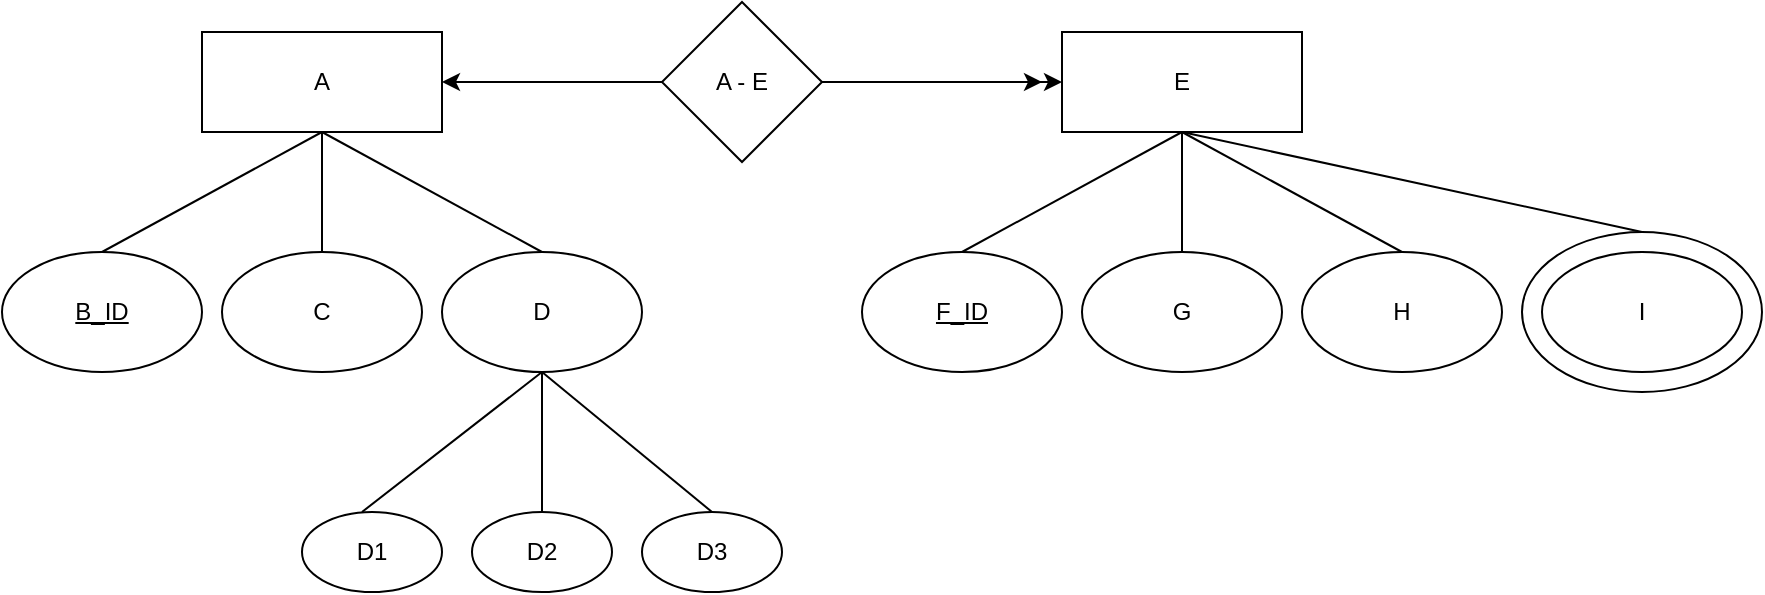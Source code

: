 <mxfile version="26.0.16">
  <diagram name="1 oldal" id="LLAu9bjbG2GzJDZKNhX8">
    <mxGraphModel dx="1034" dy="457" grid="1" gridSize="10" guides="1" tooltips="1" connect="1" arrows="1" fold="1" page="1" pageScale="1" pageWidth="827" pageHeight="1169" math="0" shadow="0">
      <root>
        <mxCell id="0" />
        <mxCell id="1" parent="0" />
        <mxCell id="81zufjYBg58Ni_qmDFQW-52" value="" style="ellipse;whiteSpace=wrap;html=1;" vertex="1" parent="1">
          <mxGeometry x="830" y="310" width="120" height="80" as="geometry" />
        </mxCell>
        <mxCell id="81zufjYBg58Ni_qmDFQW-1" value="A" style="rounded=0;whiteSpace=wrap;html=1;" vertex="1" parent="1">
          <mxGeometry x="170" y="210" width="120" height="50" as="geometry" />
        </mxCell>
        <mxCell id="81zufjYBg58Ni_qmDFQW-3" value="&lt;u&gt;B_ID&lt;/u&gt;" style="ellipse;whiteSpace=wrap;html=1;" vertex="1" parent="1">
          <mxGeometry x="70" y="320" width="100" height="60" as="geometry" />
        </mxCell>
        <mxCell id="81zufjYBg58Ni_qmDFQW-5" value="C" style="ellipse;whiteSpace=wrap;html=1;" vertex="1" parent="1">
          <mxGeometry x="180" y="320" width="100" height="60" as="geometry" />
        </mxCell>
        <mxCell id="81zufjYBg58Ni_qmDFQW-7" value="D" style="ellipse;whiteSpace=wrap;html=1;" vertex="1" parent="1">
          <mxGeometry x="290" y="320" width="100" height="60" as="geometry" />
        </mxCell>
        <mxCell id="81zufjYBg58Ni_qmDFQW-9" value="D1" style="ellipse;whiteSpace=wrap;html=1;" vertex="1" parent="1">
          <mxGeometry x="220" y="450" width="70" height="40" as="geometry" />
        </mxCell>
        <mxCell id="81zufjYBg58Ni_qmDFQW-10" value="D2" style="ellipse;whiteSpace=wrap;html=1;" vertex="1" parent="1">
          <mxGeometry x="305" y="450" width="70" height="40" as="geometry" />
        </mxCell>
        <mxCell id="81zufjYBg58Ni_qmDFQW-11" value="D3" style="ellipse;whiteSpace=wrap;html=1;" vertex="1" parent="1">
          <mxGeometry x="390" y="450" width="70" height="40" as="geometry" />
        </mxCell>
        <mxCell id="81zufjYBg58Ni_qmDFQW-29" style="edgeStyle=orthogonalEdgeStyle;rounded=0;orthogonalLoop=1;jettySize=auto;html=1;entryX=0.5;entryY=0;entryDx=0;entryDy=0;strokeColor=none;" edge="1" parent="1" source="81zufjYBg58Ni_qmDFQW-18" target="81zufjYBg58Ni_qmDFQW-28">
          <mxGeometry relative="1" as="geometry" />
        </mxCell>
        <mxCell id="81zufjYBg58Ni_qmDFQW-18" value="E" style="rounded=0;whiteSpace=wrap;html=1;" vertex="1" parent="1">
          <mxGeometry x="600" y="210" width="120" height="50" as="geometry" />
        </mxCell>
        <mxCell id="81zufjYBg58Ni_qmDFQW-19" value="&lt;u&gt;F_ID&lt;/u&gt;" style="ellipse;whiteSpace=wrap;html=1;" vertex="1" parent="1">
          <mxGeometry x="500" y="320" width="100" height="60" as="geometry" />
        </mxCell>
        <mxCell id="81zufjYBg58Ni_qmDFQW-20" value="G" style="ellipse;whiteSpace=wrap;html=1;" vertex="1" parent="1">
          <mxGeometry x="610" y="320" width="100" height="60" as="geometry" />
        </mxCell>
        <mxCell id="81zufjYBg58Ni_qmDFQW-24" value="H" style="ellipse;whiteSpace=wrap;html=1;" vertex="1" parent="1">
          <mxGeometry x="720" y="320" width="100" height="60" as="geometry" />
        </mxCell>
        <mxCell id="81zufjYBg58Ni_qmDFQW-28" value="I" style="ellipse;whiteSpace=wrap;html=1;" vertex="1" parent="1">
          <mxGeometry x="840" y="320" width="100" height="60" as="geometry" />
        </mxCell>
        <mxCell id="81zufjYBg58Ni_qmDFQW-39" style="edgeStyle=orthogonalEdgeStyle;rounded=0;orthogonalLoop=1;jettySize=auto;html=1;entryX=0;entryY=0.5;entryDx=0;entryDy=0;" edge="1" parent="1" source="81zufjYBg58Ni_qmDFQW-37" target="81zufjYBg58Ni_qmDFQW-18">
          <mxGeometry relative="1" as="geometry" />
        </mxCell>
        <mxCell id="81zufjYBg58Ni_qmDFQW-41" style="edgeStyle=orthogonalEdgeStyle;rounded=0;orthogonalLoop=1;jettySize=auto;html=1;" edge="1" parent="1" source="81zufjYBg58Ni_qmDFQW-37">
          <mxGeometry relative="1" as="geometry">
            <mxPoint x="590" y="235" as="targetPoint" />
          </mxGeometry>
        </mxCell>
        <mxCell id="81zufjYBg58Ni_qmDFQW-37" value="A - E" style="rhombus;whiteSpace=wrap;html=1;" vertex="1" parent="1">
          <mxGeometry x="400" y="195" width="80" height="80" as="geometry" />
        </mxCell>
        <mxCell id="81zufjYBg58Ni_qmDFQW-38" style="edgeStyle=orthogonalEdgeStyle;rounded=0;orthogonalLoop=1;jettySize=auto;html=1;entryX=1;entryY=0.5;entryDx=0;entryDy=0;" edge="1" parent="1" source="81zufjYBg58Ni_qmDFQW-37" target="81zufjYBg58Ni_qmDFQW-1">
          <mxGeometry relative="1" as="geometry" />
        </mxCell>
        <mxCell id="81zufjYBg58Ni_qmDFQW-42" value="" style="endArrow=none;html=1;rounded=0;exitX=0.5;exitY=0;exitDx=0;exitDy=0;entryX=0.5;entryY=1;entryDx=0;entryDy=0;" edge="1" parent="1" source="81zufjYBg58Ni_qmDFQW-3" target="81zufjYBg58Ni_qmDFQW-1">
          <mxGeometry width="50" height="50" relative="1" as="geometry">
            <mxPoint x="220" y="310" as="sourcePoint" />
            <mxPoint x="270" y="260" as="targetPoint" />
          </mxGeometry>
        </mxCell>
        <mxCell id="81zufjYBg58Ni_qmDFQW-44" value="" style="endArrow=none;html=1;rounded=0;exitX=0.5;exitY=0;exitDx=0;exitDy=0;entryX=0.5;entryY=1;entryDx=0;entryDy=0;" edge="1" parent="1" source="81zufjYBg58Ni_qmDFQW-5" target="81zufjYBg58Ni_qmDFQW-1">
          <mxGeometry width="50" height="50" relative="1" as="geometry">
            <mxPoint x="460" y="350" as="sourcePoint" />
            <mxPoint x="510" y="300" as="targetPoint" />
          </mxGeometry>
        </mxCell>
        <mxCell id="81zufjYBg58Ni_qmDFQW-45" value="" style="endArrow=none;html=1;rounded=0;entryX=0.5;entryY=1;entryDx=0;entryDy=0;exitX=0.5;exitY=0;exitDx=0;exitDy=0;" edge="1" parent="1" source="81zufjYBg58Ni_qmDFQW-7" target="81zufjYBg58Ni_qmDFQW-1">
          <mxGeometry width="50" height="50" relative="1" as="geometry">
            <mxPoint x="290" y="320" as="sourcePoint" />
            <mxPoint x="340" y="270" as="targetPoint" />
          </mxGeometry>
        </mxCell>
        <mxCell id="81zufjYBg58Ni_qmDFQW-49" value="" style="endArrow=none;html=1;rounded=0;entryX=0.5;entryY=1;entryDx=0;entryDy=0;" edge="1" parent="1" target="81zufjYBg58Ni_qmDFQW-7">
          <mxGeometry width="50" height="50" relative="1" as="geometry">
            <mxPoint x="250" y="450" as="sourcePoint" />
            <mxPoint x="300" y="400" as="targetPoint" />
          </mxGeometry>
        </mxCell>
        <mxCell id="81zufjYBg58Ni_qmDFQW-50" value="" style="endArrow=none;html=1;rounded=0;entryX=0.5;entryY=1;entryDx=0;entryDy=0;exitX=0.5;exitY=0;exitDx=0;exitDy=0;" edge="1" parent="1" source="81zufjYBg58Ni_qmDFQW-10" target="81zufjYBg58Ni_qmDFQW-7">
          <mxGeometry width="50" height="50" relative="1" as="geometry">
            <mxPoint x="390" y="420" as="sourcePoint" />
            <mxPoint x="440" y="370" as="targetPoint" />
          </mxGeometry>
        </mxCell>
        <mxCell id="81zufjYBg58Ni_qmDFQW-51" value="" style="endArrow=none;html=1;rounded=0;entryX=0.5;entryY=1;entryDx=0;entryDy=0;exitX=0.5;exitY=0;exitDx=0;exitDy=0;" edge="1" parent="1" source="81zufjYBg58Ni_qmDFQW-11" target="81zufjYBg58Ni_qmDFQW-7">
          <mxGeometry width="50" height="50" relative="1" as="geometry">
            <mxPoint x="390" y="450" as="sourcePoint" />
            <mxPoint x="340" y="390" as="targetPoint" />
          </mxGeometry>
        </mxCell>
        <mxCell id="81zufjYBg58Ni_qmDFQW-57" value="" style="endArrow=none;html=1;rounded=0;entryX=0.5;entryY=1;entryDx=0;entryDy=0;" edge="1" parent="1" target="81zufjYBg58Ni_qmDFQW-18">
          <mxGeometry width="50" height="50" relative="1" as="geometry">
            <mxPoint x="550" y="320" as="sourcePoint" />
            <mxPoint x="600" y="270" as="targetPoint" />
          </mxGeometry>
        </mxCell>
        <mxCell id="81zufjYBg58Ni_qmDFQW-58" value="" style="endArrow=none;html=1;rounded=0;exitX=0.5;exitY=0;exitDx=0;exitDy=0;" edge="1" parent="1" source="81zufjYBg58Ni_qmDFQW-20">
          <mxGeometry width="50" height="50" relative="1" as="geometry">
            <mxPoint x="630" y="570" as="sourcePoint" />
            <mxPoint x="660" y="260" as="targetPoint" />
          </mxGeometry>
        </mxCell>
        <mxCell id="81zufjYBg58Ni_qmDFQW-59" value="" style="endArrow=none;html=1;rounded=0;exitX=0.5;exitY=1;exitDx=0;exitDy=0;entryX=0.5;entryY=0;entryDx=0;entryDy=0;" edge="1" parent="1" source="81zufjYBg58Ni_qmDFQW-18" target="81zufjYBg58Ni_qmDFQW-24">
          <mxGeometry width="50" height="50" relative="1" as="geometry">
            <mxPoint x="710" y="300" as="sourcePoint" />
            <mxPoint x="760" y="250" as="targetPoint" />
          </mxGeometry>
        </mxCell>
        <mxCell id="81zufjYBg58Ni_qmDFQW-61" value="" style="endArrow=none;html=1;rounded=0;entryX=0.5;entryY=1;entryDx=0;entryDy=0;" edge="1" parent="1" target="81zufjYBg58Ni_qmDFQW-18">
          <mxGeometry width="50" height="50" relative="1" as="geometry">
            <mxPoint x="890" y="310" as="sourcePoint" />
            <mxPoint x="690" y="380" as="targetPoint" />
          </mxGeometry>
        </mxCell>
      </root>
    </mxGraphModel>
  </diagram>
</mxfile>
